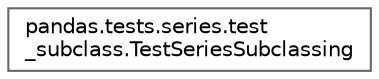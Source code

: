 digraph "Graphical Class Hierarchy"
{
 // LATEX_PDF_SIZE
  bgcolor="transparent";
  edge [fontname=Helvetica,fontsize=10,labelfontname=Helvetica,labelfontsize=10];
  node [fontname=Helvetica,fontsize=10,shape=box,height=0.2,width=0.4];
  rankdir="LR";
  Node0 [id="Node000000",label="pandas.tests.series.test\l_subclass.TestSeriesSubclassing",height=0.2,width=0.4,color="grey40", fillcolor="white", style="filled",URL="$d3/d17/classpandas_1_1tests_1_1series_1_1test__subclass_1_1TestSeriesSubclassing.html",tooltip=" "];
}
